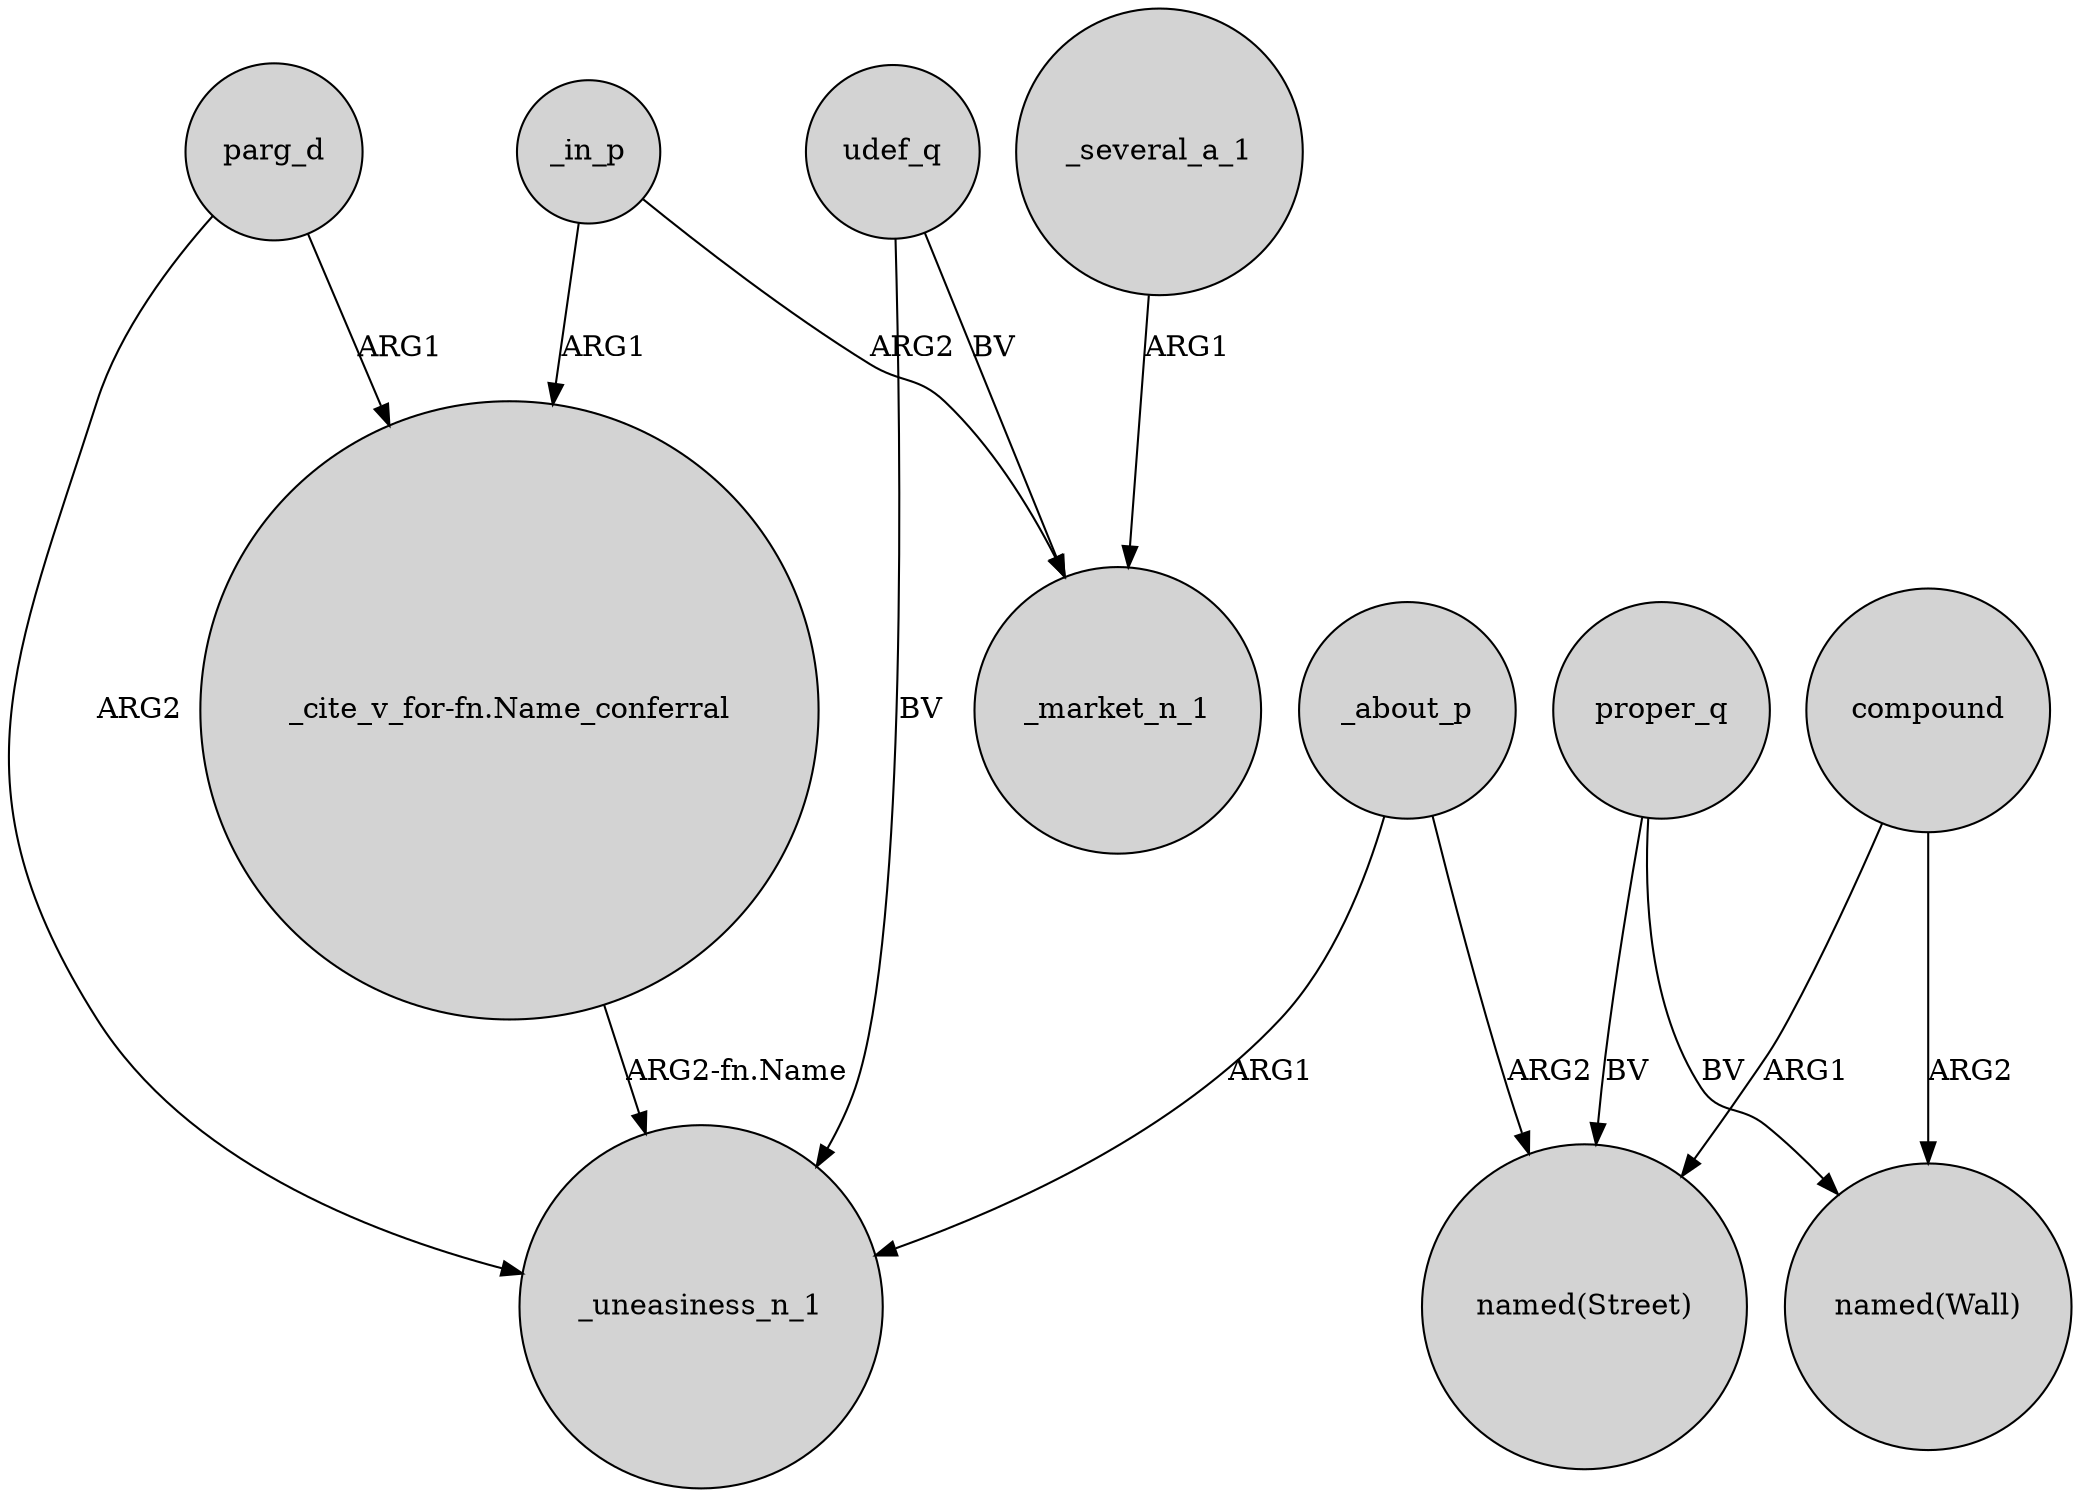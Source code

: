 digraph {
	node [shape=circle style=filled]
	"_cite_v_for-fn.Name_conferral" -> _uneasiness_n_1 [label="ARG2-fn.Name"]
	_about_p -> "named(Street)" [label=ARG2]
	parg_d -> "_cite_v_for-fn.Name_conferral" [label=ARG1]
	udef_q -> _market_n_1 [label=BV]
	compound -> "named(Street)" [label=ARG1]
	_several_a_1 -> _market_n_1 [label=ARG1]
	parg_d -> _uneasiness_n_1 [label=ARG2]
	proper_q -> "named(Street)" [label=BV]
	_in_p -> "_cite_v_for-fn.Name_conferral" [label=ARG1]
	_about_p -> _uneasiness_n_1 [label=ARG1]
	compound -> "named(Wall)" [label=ARG2]
	udef_q -> _uneasiness_n_1 [label=BV]
	_in_p -> _market_n_1 [label=ARG2]
	proper_q -> "named(Wall)" [label=BV]
}
